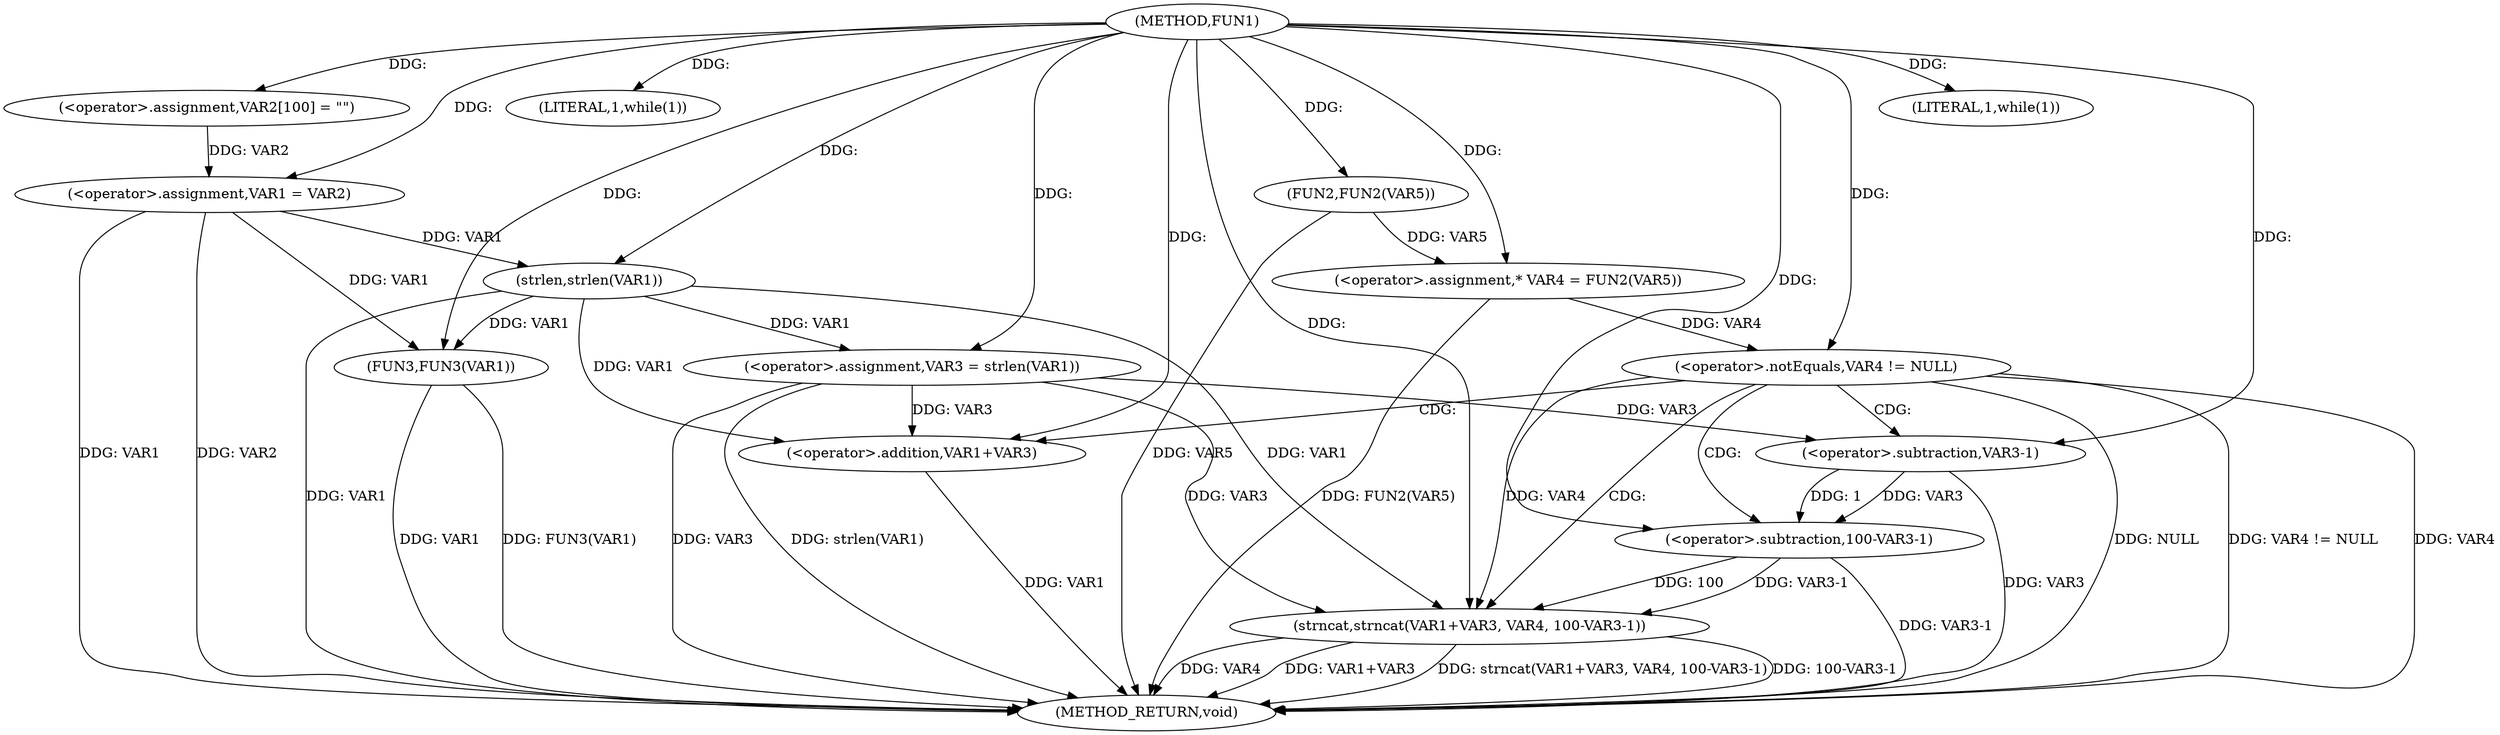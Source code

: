 digraph FUN1 {  
"1000100" [label = "(METHOD,FUN1)" ]
"1000146" [label = "(METHOD_RETURN,void)" ]
"1000104" [label = "(<operator>.assignment,VAR2[100] = \"\")" ]
"1000107" [label = "(<operator>.assignment,VAR1 = VAR2)" ]
"1000111" [label = "(LITERAL,1,while(1))" ]
"1000115" [label = "(<operator>.assignment,VAR3 = strlen(VAR1))" ]
"1000117" [label = "(strlen,strlen(VAR1))" ]
"1000120" [label = "(<operator>.assignment,* VAR4 = FUN2(VAR5))" ]
"1000122" [label = "(FUN2,FUN2(VAR5))" ]
"1000125" [label = "(<operator>.notEquals,VAR4 != NULL)" ]
"1000129" [label = "(strncat,strncat(VAR1+VAR3, VAR4, 100-VAR3-1))" ]
"1000130" [label = "(<operator>.addition,VAR1+VAR3)" ]
"1000134" [label = "(<operator>.subtraction,100-VAR3-1)" ]
"1000136" [label = "(<operator>.subtraction,VAR3-1)" ]
"1000141" [label = "(LITERAL,1,while(1))" ]
"1000143" [label = "(FUN3,FUN3(VAR1))" ]
  "1000115" -> "1000146"  [ label = "DDG: strlen(VAR1)"] 
  "1000125" -> "1000146"  [ label = "DDG: VAR4 != NULL"] 
  "1000107" -> "1000146"  [ label = "DDG: VAR1"] 
  "1000122" -> "1000146"  [ label = "DDG: VAR5"] 
  "1000125" -> "1000146"  [ label = "DDG: NULL"] 
  "1000117" -> "1000146"  [ label = "DDG: VAR1"] 
  "1000129" -> "1000146"  [ label = "DDG: VAR4"] 
  "1000115" -> "1000146"  [ label = "DDG: VAR3"] 
  "1000130" -> "1000146"  [ label = "DDG: VAR1"] 
  "1000129" -> "1000146"  [ label = "DDG: VAR1+VAR3"] 
  "1000125" -> "1000146"  [ label = "DDG: VAR4"] 
  "1000129" -> "1000146"  [ label = "DDG: strncat(VAR1+VAR3, VAR4, 100-VAR3-1)"] 
  "1000143" -> "1000146"  [ label = "DDG: VAR1"] 
  "1000129" -> "1000146"  [ label = "DDG: 100-VAR3-1"] 
  "1000143" -> "1000146"  [ label = "DDG: FUN3(VAR1)"] 
  "1000134" -> "1000146"  [ label = "DDG: VAR3-1"] 
  "1000120" -> "1000146"  [ label = "DDG: FUN2(VAR5)"] 
  "1000136" -> "1000146"  [ label = "DDG: VAR3"] 
  "1000107" -> "1000146"  [ label = "DDG: VAR2"] 
  "1000100" -> "1000104"  [ label = "DDG: "] 
  "1000104" -> "1000107"  [ label = "DDG: VAR2"] 
  "1000100" -> "1000107"  [ label = "DDG: "] 
  "1000100" -> "1000111"  [ label = "DDG: "] 
  "1000117" -> "1000115"  [ label = "DDG: VAR1"] 
  "1000100" -> "1000115"  [ label = "DDG: "] 
  "1000107" -> "1000117"  [ label = "DDG: VAR1"] 
  "1000100" -> "1000117"  [ label = "DDG: "] 
  "1000122" -> "1000120"  [ label = "DDG: VAR5"] 
  "1000100" -> "1000120"  [ label = "DDG: "] 
  "1000100" -> "1000122"  [ label = "DDG: "] 
  "1000120" -> "1000125"  [ label = "DDG: VAR4"] 
  "1000100" -> "1000125"  [ label = "DDG: "] 
  "1000117" -> "1000129"  [ label = "DDG: VAR1"] 
  "1000100" -> "1000129"  [ label = "DDG: "] 
  "1000115" -> "1000129"  [ label = "DDG: VAR3"] 
  "1000117" -> "1000130"  [ label = "DDG: VAR1"] 
  "1000100" -> "1000130"  [ label = "DDG: "] 
  "1000115" -> "1000130"  [ label = "DDG: VAR3"] 
  "1000125" -> "1000129"  [ label = "DDG: VAR4"] 
  "1000134" -> "1000129"  [ label = "DDG: 100"] 
  "1000134" -> "1000129"  [ label = "DDG: VAR3-1"] 
  "1000100" -> "1000134"  [ label = "DDG: "] 
  "1000136" -> "1000134"  [ label = "DDG: VAR3"] 
  "1000136" -> "1000134"  [ label = "DDG: 1"] 
  "1000100" -> "1000136"  [ label = "DDG: "] 
  "1000115" -> "1000136"  [ label = "DDG: VAR3"] 
  "1000100" -> "1000141"  [ label = "DDG: "] 
  "1000107" -> "1000143"  [ label = "DDG: VAR1"] 
  "1000117" -> "1000143"  [ label = "DDG: VAR1"] 
  "1000100" -> "1000143"  [ label = "DDG: "] 
  "1000125" -> "1000129"  [ label = "CDG: "] 
  "1000125" -> "1000130"  [ label = "CDG: "] 
  "1000125" -> "1000136"  [ label = "CDG: "] 
  "1000125" -> "1000134"  [ label = "CDG: "] 
}
